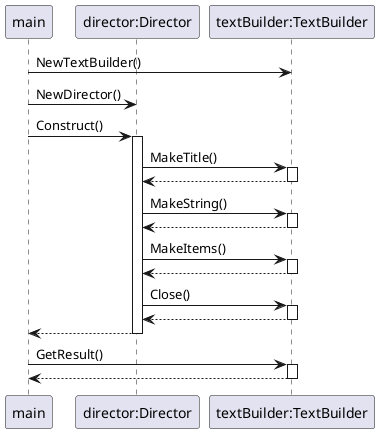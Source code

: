 @startuml
'https://plantuml.com/sequence-diagram

participant "main" as main
participant "director:Director" as dr
participant "textBuilder:TextBuilder" as tr


main -> tr: NewTextBuilder()
main -> dr: NewDirector()
autoactivate on
main -> dr: Construct()
dr -> tr: MakeTitle()
return
dr -> tr: MakeString()
return
dr -> tr: MakeItems()
return
dr -> tr: Close()
return
return
main -> tr: GetResult()
return

@enduml